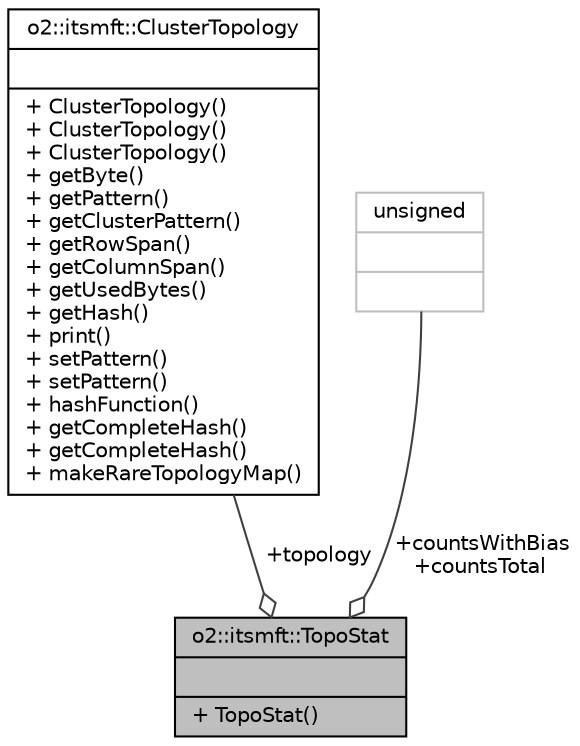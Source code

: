 digraph "o2::itsmft::TopoStat"
{
 // INTERACTIVE_SVG=YES
  bgcolor="transparent";
  edge [fontname="Helvetica",fontsize="10",labelfontname="Helvetica",labelfontsize="10"];
  node [fontname="Helvetica",fontsize="10",shape=record];
  Node1 [label="{o2::itsmft::TopoStat\n||+ TopoStat()\l}",height=0.2,width=0.4,color="black", fillcolor="grey75", style="filled", fontcolor="black"];
  Node2 -> Node1 [color="grey25",fontsize="10",style="solid",label=" +topology" ,arrowhead="odiamond",fontname="Helvetica"];
  Node2 [label="{o2::itsmft::ClusterTopology\n||+ ClusterTopology()\l+ ClusterTopology()\l+ ClusterTopology()\l+ getByte()\l+ getPattern()\l+ getClusterPattern()\l+ getRowSpan()\l+ getColumnSpan()\l+ getUsedBytes()\l+ getHash()\l+ print()\l+ setPattern()\l+ setPattern()\l+ hashFunction()\l+ getCompleteHash()\l+ getCompleteHash()\l+ makeRareTopologyMap()\l}",height=0.2,width=0.4,color="black",URL="$d1/dd8/classo2_1_1itsmft_1_1ClusterTopology.html"];
  Node3 -> Node1 [color="grey25",fontsize="10",style="solid",label=" +countsWithBias\n+countsTotal" ,arrowhead="odiamond",fontname="Helvetica"];
  Node3 [label="{unsigned\n||}",height=0.2,width=0.4,color="grey75"];
}
